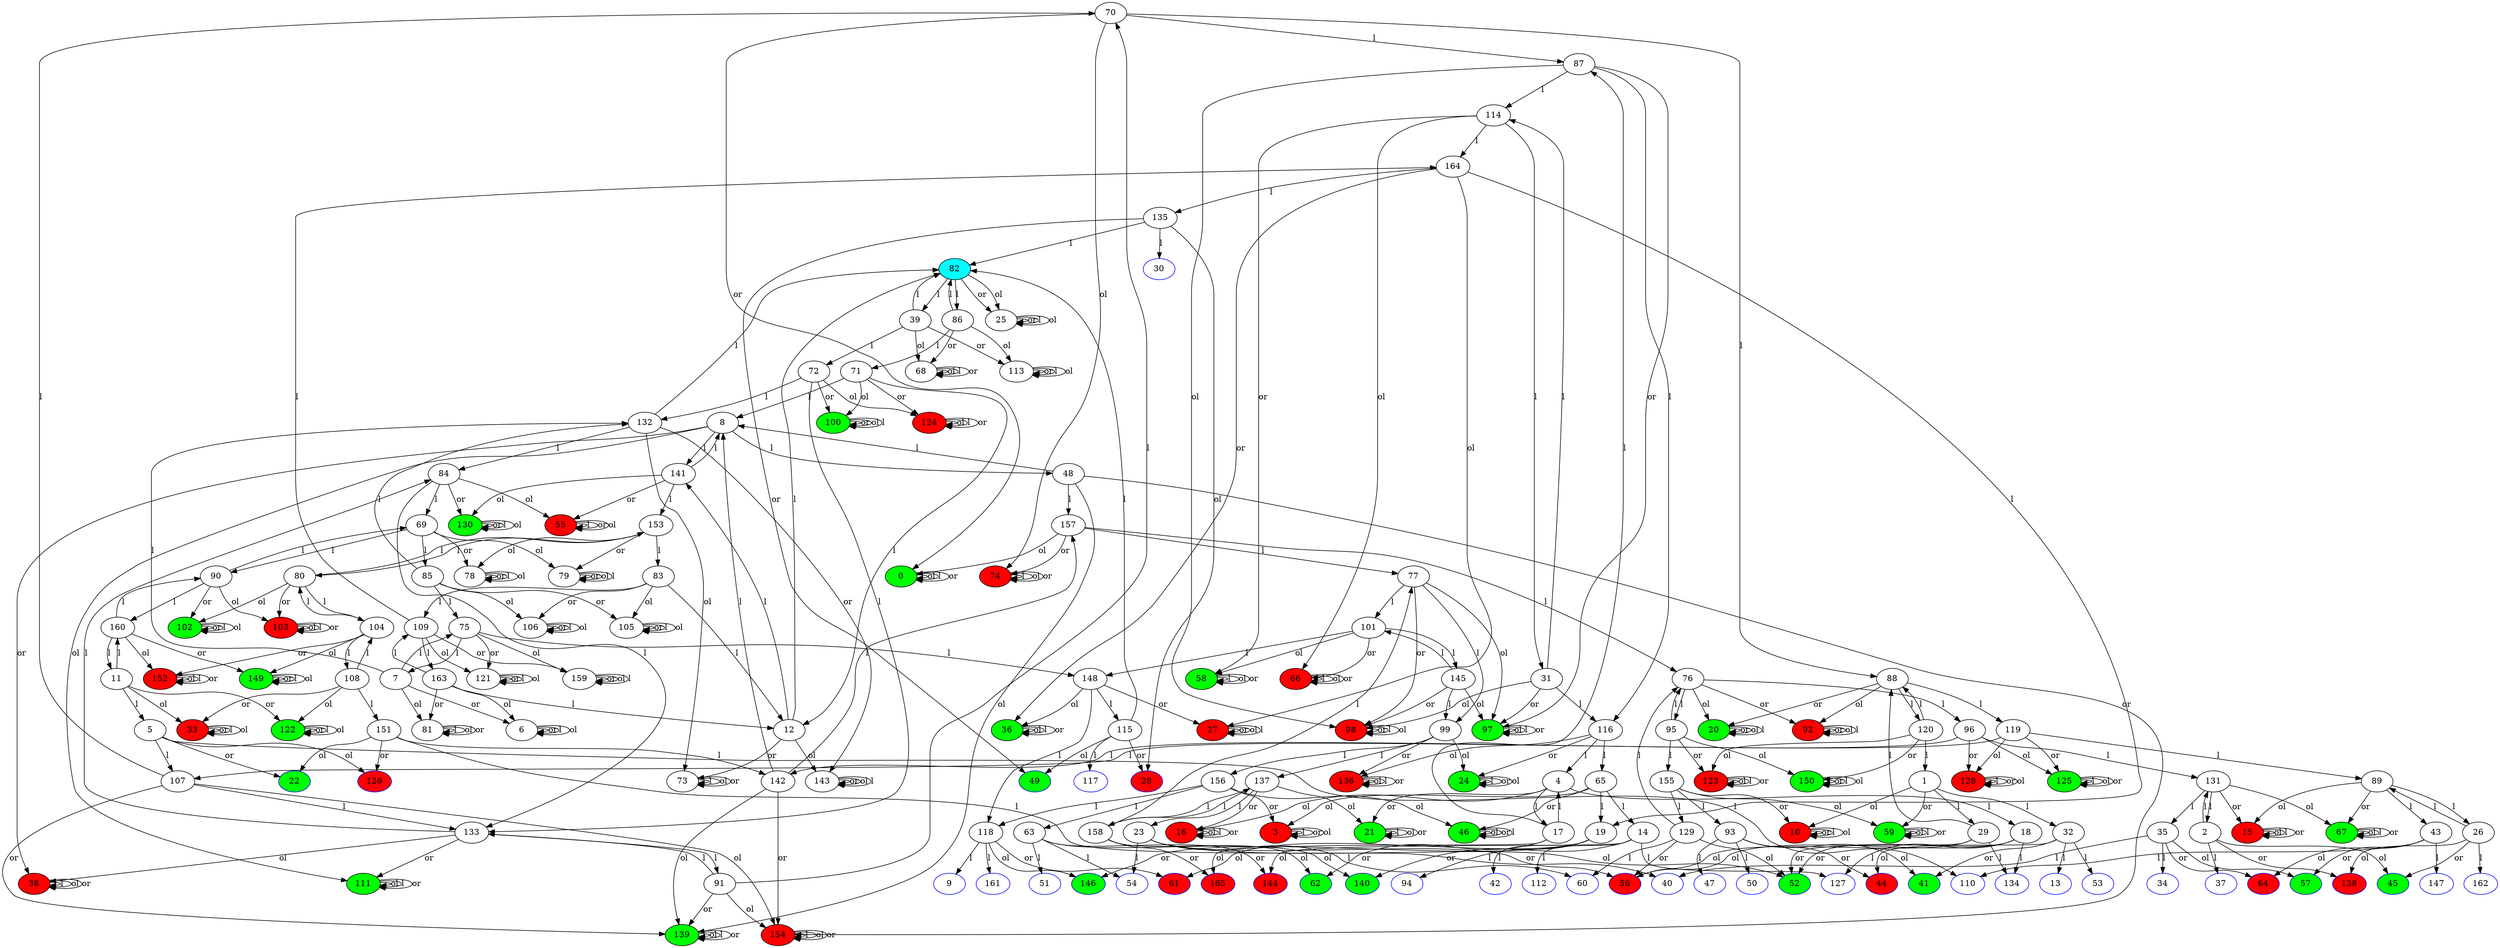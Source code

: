 digraph bmdp {
	0 [label="0", style=filled, fillcolor=green];
	1 [label="1"];
	2 [label="2"];
	3 [label="3", style=filled, fillcolor=red];
	4 [label="4"];
	5 [label="5"];
	6 [label="6"];
	7 [label="7"];
	8 [label="8"];
	9 [label="9", color=blue];
	10 [label="10", style=filled, fillcolor=red];
	11 [label="11"];
	12 [label="12"];
	13 [label="13", color=blue];
	14 [label="14"];
	15 [label="15", style=filled, fillcolor=red];
	16 [label="16", style=filled, fillcolor=red];
	17 [label="17"];
	18 [label="18"];
	19 [label="19"];
	20 [label="20", style=filled, fillcolor=green];
	21 [label="21", style=filled, fillcolor=green];
	22 [label="22", style=filled, fillcolor=green, color=blue];
	23 [label="23"];
	24 [label="24", style=filled, fillcolor=green];
	25 [label="25"];
	26 [label="26"];
	27 [label="27", style=filled, fillcolor=red];
	28 [label="28", style=filled, fillcolor=red, color=blue];
	29 [label="29"];
	30 [label="30", color=blue];
	31 [label="31"];
	32 [label="32"];
	33 [label="33", style=filled, fillcolor=red];
	34 [label="34", color=blue];
	35 [label="35"];
	36 [label="36", style=filled, fillcolor=green];
	37 [label="37", color=blue];
	38 [label="38", style=filled, fillcolor=red];
	39 [label="39"];
	40 [label="40", color=blue];
	41 [label="41", style=filled, fillcolor=green, color=blue];
	42 [label="42", color=blue];
	43 [label="43"];
	44 [label="44", style=filled, fillcolor=red, color=blue];
	45 [label="45", style=filled, fillcolor=green, color=blue];
	46 [label="46", style=filled, fillcolor=green];
	47 [label="47", color=blue];
	48 [label="48"];
	49 [label="49", style=filled, fillcolor=green, color=blue];
	50 [label="50", color=blue];
	51 [label="51", color=blue];
	52 [label="52", style=filled, fillcolor=green, color=blue];
	53 [label="53", color=blue];
	54 [label="54", color=blue];
	55 [label="55", style=filled, fillcolor=red];
	56 [label="56", style=filled, fillcolor=red, color=blue];
	57 [label="57", style=filled, fillcolor=green, color=blue];
	58 [label="58", style=filled, fillcolor=green];
	59 [label="59", style=filled, fillcolor=green];
	60 [label="60", color=blue];
	61 [label="61", style=filled, fillcolor=red, color=blue];
	62 [label="62", style=filled, fillcolor=green, color=blue];
	63 [label="63"];
	64 [label="64", style=filled, fillcolor=red, color=blue];
	65 [label="65"];
	66 [label="66", style=filled, fillcolor=red];
	67 [label="67", style=filled, fillcolor=green];
	68 [label="68"];
	69 [label="69"];
	70 [label="70"];
	71 [label="71"];
	72 [label="72"];
	73 [label="73"];
	74 [label="74", style=filled, fillcolor=red];
	75 [label="75"];
	76 [label="76"];
	77 [label="77"];
	78 [label="78"];
	79 [label="79"];
	80 [label="80"];
	81 [label="81"];
	82 [label="82", style=filled, fillcolor=cyan];
	83 [label="83"];
	84 [label="84"];
	85 [label="85"];
	86 [label="86"];
	87 [label="87"];
	88 [label="88"];
	89 [label="89"];
	90 [label="90"];
	91 [label="91"];
	92 [label="92", style=filled, fillcolor=red];
	93 [label="93"];
	94 [label="94", color=blue];
	95 [label="95"];
	96 [label="96"];
	97 [label="97", style=filled, fillcolor=green];
	98 [label="98", style=filled, fillcolor=red];
	99 [label="99"];
	100 [label="100", style=filled, fillcolor=green];
	101 [label="101"];
	102 [label="102", style=filled, fillcolor=green];
	103 [label="103", style=filled, fillcolor=red];
	104 [label="104"];
	105 [label="105"];
	106 [label="106"];
	107 [label="107"];
	108 [label="108"];
	109 [label="109"];
	110 [label="110", color=blue];
	111 [label="111", style=filled, fillcolor=green];
	112 [label="112", color=blue];
	113 [label="113"];
	114 [label="114"];
	115 [label="115"];
	116 [label="116"];
	117 [label="117", color=blue];
	118 [label="118"];
	119 [label="119"];
	120 [label="120"];
	121 [label="121"];
	122 [label="122", style=filled, fillcolor=green];
	123 [label="123", style=filled, fillcolor=red];
	124 [label="124", style=filled, fillcolor=red];
	125 [label="125", style=filled, fillcolor=green];
	126 [label="126", style=filled, fillcolor=red, color=blue];
	127 [label="127", color=blue];
	128 [label="128", style=filled, fillcolor=red];
	129 [label="129"];
	130 [label="130", style=filled, fillcolor=green];
	131 [label="131"];
	132 [label="132"];
	133 [label="133"];
	134 [label="134", color=blue];
	135 [label="135"];
	136 [label="136", style=filled, fillcolor=red];
	137 [label="137"];
	138 [label="138", style=filled, fillcolor=red, color=blue];
	139 [label="139", style=filled, fillcolor=green];
	140 [label="140", style=filled, fillcolor=green, color=blue];
	141 [label="141"];
	142 [label="142"];
	143 [label="143"];
	144 [label="144", style=filled, fillcolor=red, color=blue];
	145 [label="145"];
	146 [label="146", style=filled, fillcolor=green, color=blue];
	147 [label="147", color=blue];
	148 [label="148"];
	149 [label="149", style=filled, fillcolor=green];
	150 [label="150", style=filled, fillcolor=green];
	151 [label="151"];
	152 [label="152", style=filled, fillcolor=red];
	153 [label="153"];
	154 [label="154", style=filled, fillcolor=red];
	155 [label="155"];
	156 [label="156"];
	157 [label="157"];
	158 [label="158"];
	159 [label="159"];
	160 [label="160"];
	161 [label="161", color=blue];
	162 [label="162", color=blue];
	163 [label="163"];
	164 [label="164"];
	165 [label="165", style=filled, fillcolor=red, color=blue];
	90 -> 103 [label="ol"];
	130 -> 130 [label="or"];
	154 -> 154 [label="l"];
	32 -> 13 [label="l"];
	32 -> 53 [label="l"];
	135 -> 82 [label="l"];
	135 -> 30 [label="l"];
	159 -> 159 [label="or"];
	84 -> 69 [label="l"];
	84 -> 133 [label="l"];
	148 -> 36 [label="ol"];
	14 -> 140 [label="or"];
	38 -> 38 [label="l"];
	120 -> 88 [label="l"];
	120 -> 1 [label="l"];
	97 -> 97 [label="ol"];
	74 -> 74 [label="l"];
	3 -> 3 [label="l"];
	27 -> 27 [label="or"];
	102 -> 102 [label="or"];
	55 -> 55 [label="l"];
	79 -> 79 [label="or"];
	16 -> 16 [label="ol"];
	91 -> 133 [label="l"];
	91 -> 70 [label="l"];
	115 -> 28 [label="or"];
	68 -> 68 [label="ol"];
	155 -> 59 [label="ol"];
	104 -> 149 [label="ol"];
	81 -> 81 [label="l"];
	148 -> 115 [label="l"];
	148 -> 118 [label="l"];
	156 -> 3 [label="or"];
	39 -> 68 [label="ol"];
	75 -> 159 [label="ol"];
	5 -> 22 [label="or"];
	116 -> 24 [label="or"];
	156 -> 118 [label="l"];
	156 -> 63 [label="l"];
	46 -> 46 [label="ol"];
	133 -> 38 [label="ol"];
	82 -> 25 [label="ol"];
	24 -> 24 [label="l"];
	151 -> 126 [label="or"];
	1 -> 10 [label="ol"];
	76 -> 96 [label="l"];
	76 -> 95 [label="l"];
	163 -> 12 [label="l"];
	163 -> 109 [label="l"];
	6 -> 6 [label="or"];
	89 -> 15 [label="ol"];
	66 -> 66 [label="l"];
	153 -> 80 [label="l"];
	153 -> 83 [label="l"];
	19 -> 146 [label="or"];
	118 -> 9 [label="l"];
	118 -> 161 [label="l"];
	71 -> 124 [label="or"];
	8 -> 111 [label="ol"];
	83 -> 12 [label="l"];
	83 -> 109 [label="l"];
	107 -> 139 [label="or"];
	69 -> 78 [label="or"];
	96 -> 125 [label="ol"];
	73 -> 73 [label="l"];
	125 -> 125 [label="l"];
	31 -> 98 [label="ol"];
	67 -> 67 [label="ol"];
	154 -> 154 [label="ol"];
	20 -> 20 [label="or"];
	119 -> 128 [label="ol"];
	33 -> 33 [label="or"];
	108 -> 33 [label="or"];
	85 -> 105 [label="or"];
	38 -> 38 [label="ol"];
	121 -> 121 [label="or"];
	74 -> 74 [label="ol"];
	16 -> 16 [label="l"];
	143 -> 143 [label="or"];
	68 -> 68 [label="l"];
	155 -> 129 [label="l"];
	155 -> 93 [label="l"];
	128 -> 128 [label="l"];
	104 -> 80 [label="l"];
	104 -> 108 [label="l"];
	81 -> 81 [label="ol"];
	58 -> 58 [label="l"];
	145 -> 99 [label="l"];
	145 -> 101 [label="l"];
	11 -> 122 [label="or"];
	86 -> 68 [label="or"];
	132 -> 73 [label="ol"];
	39 -> 72 [label="l"];
	39 -> 82 [label="l"];
	63 -> 144 [label="or"];
	0 -> 0 [label="ol"];
	122 -> 122 [label="or"];
	75 -> 148 [label="l"];
	75 -> 7 [label="l"];
	99 -> 136 [label="or"];
	139 -> 139 [label="ol"];
	29 -> 88 [label="l"];
	29 -> 134 [label="l"];
	88 -> 92 [label="ol"];
	128 -> 128 [label="or"];
	157 -> 74 [label="or"];
	23 -> 52 [label="ol"];
	89 -> 67 [label="or"];
	59 -> 59 [label="ol"];
	97 -> 97 [label="l"];
	12 -> 73 [label="or"];
	111 -> 111 [label="ol"];
	48 -> 154 [label="or"];
	25 -> 25 [label="or"];
	100 -> 100 [label="or"];
	77 -> 98 [label="or"];
	113 -> 113 [label="or"];
	66 -> 66 [label="ol"];
	153 -> 78 [label="ol"];
	130 -> 130 [label="l"];
	118 -> 146 [label="ol"];
	158 -> 165 [label="or"];
	8 -> 48 [label="l"];
	8 -> 141 [label="l"];
	135 -> 49 [label="or"];
	14 -> 112 [label="l"];
	14 -> 127 [label="l"];
	96 -> 131 [label="l"];
	96 -> 142 [label="l"];
	73 -> 73 [label="ol"];
	160 -> 152 [label="ol"];
	26 -> 45 [label="or"];
	137 -> 158 [label="l"];
	137 -> 23 [label="l"];
	3 -> 3 [label="or"];
	125 -> 125 [label="ol"];
	78 -> 78 [label="or"];
	102 -> 102 [label="l"];
	31 -> 114 [label="l"];
	31 -> 116 [label="l"];
	55 -> 55 [label="or"];
	114 -> 58 [label="or"];
	67 -> 67 [label="l"];
	91 -> 139 [label="or"];
	131 -> 67 [label="ol"];
	21 -> 21 [label="l"];
	119 -> 89 [label="l"];
	119 -> 107 [label="l"];
	80 -> 102 [label="ol"];
	73 -> 73 [label="or"];
	109 -> 163 [label="l"];
	109 -> 164 [label="l"];
	149 -> 149 [label="or"];
	15 -> 15 [label="ol"];
	4 -> 21 [label="or"];
	103 -> 103 [label="ol"];
	17 -> 62 [label="or"];
	92 -> 92 [label="or"];
	132 -> 82 [label="l"];
	132 -> 84 [label="l"];
	105 -> 105 [label="or"];
	58 -> 58 [label="ol"];
	145 -> 97 [label="ol"];
	150 -> 150 [label="or"];
	0 -> 0 [label="l"];
	139 -> 139 [label="l"];
	163 -> 81 [label="or"];
	29 -> 56 [label="ol"];
	6 -> 6 [label="l"];
	88 -> 120 [label="l"];
	88 -> 119 [label="l"];
	65 -> 3 [label="ol"];
	152 -> 152 [label="ol"];
	18 -> 52 [label="or"];
	129 -> 76 [label="l"];
	129 -> 60 [label="l"];
	70 -> 0 [label="or"];
	23 -> 60 [label="l"];
	23 -> 54 [label="l"];
	106 -> 106 [label="or"];
	59 -> 59 [label="l"];
	83 -> 106 [label="or"];
	36 -> 36 [label="ol"];
	65 -> 19 [label="l"];
	65 -> 14 [label="l"];
	111 -> 111 [label="l"];
	72 -> 124 [label="ol"];
	124 -> 124 [label="ol"];
	101 -> 145 [label="l"];
	101 -> 148 [label="l"];
	141 -> 55 [label="or"];
	7 -> 81 [label="ol"];
	43 -> 64 [label="ol"];
	130 -> 130 [label="ol"];
	95 -> 150 [label="ol"];
	32 -> 41 [label="or"];
	84 -> 130 [label="or"];
	14 -> 144 [label="ol"];
	120 -> 150 [label="or"];
	97 -> 97 [label="or"];
	137 -> 21 [label="ol"];
	102 -> 102 [label="ol"];
	142 -> 154 [label="or"];
	131 -> 2 [label="l"];
	131 -> 35 [label="l"];
	155 -> 10 [label="or"];
	21 -> 21 [label="ol"];
	80 -> 104 [label="l"];
	80 -> 153 [label="l"];
	10 -> 10 [label="or"];
	109 -> 121 [label="ol"];
	86 -> 82 [label="l"];
	86 -> 71 [label="l"];
	15 -> 15 [label="l"];
	39 -> 113 [label="or"];
	98 -> 98 [label="or"];
	122 -> 122 [label="l"];
	75 -> 121 [label="or"];
	5 -> 107 [label="l"];
	5 -> 110 [label="l"];
	103 -> 103 [label="l"];
	116 -> 136 [label="ol"];
	93 -> 50 [label="l"];
	93 -> 47 [label="l"];
	133 -> 111 [label="or"];
	93 -> 44 [label="or"];
	35 -> 57 [label="ol"];
	164 -> 36 [label="or"];
	87 -> 98 [label="ol"];
	24 -> 24 [label="or"];
	1 -> 59 [label="or"];
	123 -> 123 [label="ol"];
	76 -> 92 [label="or"];
	6 -> 6 [label="ol"];
	152 -> 152 [label="l"];
	129 -> 52 [label="ol"];
	158 -> 137 [label="l"];
	158 -> 77 [label="l"];
	36 -> 36 [label="l"];
	72 -> 132 [label="l"];
	72 -> 133 [label="l"];
	136 -> 136 [label="ol"];
	2 -> 138 [label="or"];
	26 -> 89 [label="l"];
	26 -> 162 [label="l"];
	124 -> 124 [label="l"];
	101 -> 58 [label="ol"];
	78 -> 78 [label="l"];
	7 -> 75 [label="l"];
	7 -> 132 [label="l"];
	31 -> 97 [label="or"];
	90 -> 102 [label="or"];
	114 -> 164 [label="l"];
	114 -> 31 [label="l"];
	43 -> 147 [label="l"];
	43 -> 110 [label="l"];
	67 -> 67 [label="or"];
	20 -> 20 [label="ol"];
	95 -> 155 [label="l"];
	95 -> 76 [label="l"];
	119 -> 125 [label="or"];
	159 -> 159 [label="ol"];
	33 -> 33 [label="l"];
	108 -> 122 [label="ol"];
	148 -> 27 [label="or"];
	85 -> 75 [label="l"];
	85 -> 132 [label="l"];
	121 -> 121 [label="l"];
	27 -> 27 [label="ol"];
	79 -> 79 [label="ol"];
	16 -> 16 [label="or"];
	115 -> 49 [label="ol"];
	68 -> 68 [label="or"];
	104 -> 152 [label="or"];
	81 -> 81 [label="or"];
	86 -> 113 [label="ol"];
	150 -> 150 [label="l"];
	122 -> 122 [label="ol"];
	139 -> 139 [label="or"];
	5 -> 126 [label="ol"];
	128 -> 128 [label="ol"];
	18 -> 134 [label="l"];
	18 -> 127 [label="l"];
	116 -> 65 [label="l"];
	116 -> 4 [label="l"];
	93 -> 41 [label="ol"];
	46 -> 46 [label="or"];
	70 -> 88 [label="l"];
	70 -> 87 [label="l"];
	157 -> 76 [label="l"];
	157 -> 77 [label="l"];
	23 -> 56 [label="or"];
	82 -> 25 [label="or"];
	106 -> 106 [label="l"];
	35 -> 40 [label="l"];
	35 -> 34 [label="l"];
	59 -> 59 [label="or"];
	12 -> 143 [label="ol"];
	132 -> 143 [label="or"];
	87 -> 114 [label="l"];
	87 -> 116 [label="l"];
	111 -> 111 [label="or"];
	48 -> 139 [label="ol"];
	151 -> 22 [label="ol"];
	25 -> 25 [label="l"];
	123 -> 123 [label="l"];
	100 -> 100 [label="ol"];
	77 -> 99 [label="l"];
	77 -> 101 [label="l"];
	113 -> 113 [label="l"];
	153 -> 79 [label="or"];
	19 -> 61 [label="ol"];
	71 -> 100 [label="ol"];
	158 -> 62 [label="ol"];
	8 -> 38 [label="or"];
	160 -> 90 [label="l"];
	160 -> 11 [label="l"];
	107 -> 154 [label="ol"];
	96 -> 128 [label="or"];
	136 -> 136 [label="l"];
	26 -> 138 [label="ol"];
	125 -> 125 [label="or"];
	78 -> 78 [label="ol"];
	142 -> 8 [label="l"];
	142 -> 157 [label="l"];
	114 -> 66 [label="ol"];
	154 -> 154 [label="or"];
	20 -> 20 [label="l"];
	131 -> 15 [label="or"];
	159 -> 159 [label="l"];
	33 -> 33 [label="ol"];
	10 -> 10 [label="l"];
	108 -> 104 [label="l"];
	108 -> 151 [label="l"];
	85 -> 106 [label="ol"];
	38 -> 38 [label="or"];
	149 -> 149 [label="l"];
	15 -> 15 [label="or"];
	121 -> 121 [label="ol"];
	74 -> 74 [label="or"];
	98 -> 98 [label="l"];
	27 -> 27 [label="l"];
	4 -> 16 [label="ol"];
	79 -> 79 [label="l"];
	103 -> 103 [label="or"];
	143 -> 143 [label="ol"];
	17 -> 4 [label="l"];
	17 -> 87 [label="l"];
	115 -> 82 [label="l"];
	115 -> 117 [label="l"];
	92 -> 92 [label="ol"];
	69 -> 90 [label="l"];
	69 -> 85 [label="l"];
	105 -> 105 [label="l"];
	145 -> 98 [label="or"];
	11 -> 33 [label="ol"];
	152 -> 152 [label="or"];
	63 -> 140 [label="ol"];
	150 -> 150 [label="ol"];
	0 -> 0 [label="or"];
	99 -> 24 [label="ol"];
	29 -> 52 [label="or"];
	88 -> 20 [label="or"];
	65 -> 46 [label="or"];
	18 -> 56 [label="ol"];
	70 -> 74 [label="ol"];
	157 -> 0 [label="ol"];
	106 -> 106 [label="ol"];
	12 -> 82 [label="l"];
	12 -> 141 [label="l"];
	48 -> 8 [label="l"];
	48 -> 157 [label="l"];
	151 -> 40 [label="l"];
	151 -> 142 [label="l"];
	25 -> 25 [label="ol"];
	2 -> 131 [label="l"];
	2 -> 37 [label="l"];
	100 -> 100 [label="l"];
	77 -> 97 [label="ol"];
	164 -> 27 [label="ol"];
	141 -> 8 [label="l"];
	141 -> 153 [label="l"];
	7 -> 6 [label="or"];
	113 -> 113 [label="ol"];
	66 -> 66 [label="or"];
	90 -> 160 [label="l"];
	90 -> 69 [label="l"];
	19 -> 42 [label="l"];
	19 -> 94 [label="l"];
	43 -> 57 [label="or"];
	118 -> 61 [label="or"];
	71 -> 8 [label="l"];
	71 -> 12 [label="l"];
	95 -> 123 [label="or"];
	32 -> 44 [label="ol"];
	135 -> 28 [label="ol"];
	107 -> 133 [label="l"];
	107 -> 70 [label="l"];
	84 -> 55 [label="ol"];
	136 -> 136 [label="or"];
	120 -> 123 [label="ol"];
	160 -> 149 [label="or"];
	137 -> 16 [label="or"];
	3 -> 3 [label="ol"];
	55 -> 55 [label="ol"];
	142 -> 139 [label="ol"];
	91 -> 154 [label="ol"];
	21 -> 21 [label="or"];
	80 -> 103 [label="or"];
	10 -> 10 [label="ol"];
	109 -> 159 [label="or"];
	149 -> 149 [label="ol"];
	98 -> 98 [label="ol"];
	4 -> 17 [label="l"];
	4 -> 18 [label="l"];
	143 -> 143 [label="l"];
	17 -> 165 [label="ol"];
	92 -> 92 [label="l"];
	69 -> 79 [label="ol"];
	156 -> 46 [label="ol"];
	46 -> 46 [label="l"];
	133 -> 91 [label="l"];
	133 -> 84 [label="l"];
	105 -> 105 [label="ol"];
	58 -> 58 [label="or"];
	82 -> 86 [label="l"];
	82 -> 39 [label="l"];
	11 -> 160 [label="l"];
	11 -> 5 [label="l"];
	35 -> 64 [label="or"];
	63 -> 51 [label="l"];
	63 -> 54 [label="l"];
	87 -> 97 [label="or"];
	24 -> 24 [label="ol"];
	1 -> 32 [label="l"];
	1 -> 29 [label="l"];
	99 -> 137 [label="l"];
	99 -> 156 [label="l"];
	123 -> 123 [label="or"];
	76 -> 20 [label="ol"];
	163 -> 6 [label="ol"];
	89 -> 26 [label="l"];
	89 -> 43 [label="l"];
	129 -> 56 [label="or"];
	101 -> 66 [label="or"];
	83 -> 105 [label="ol"];
	36 -> 36 [label="or"];
	72 -> 100 [label="or"];
	2 -> 45 [label="ol"];
	124 -> 124 [label="or"];
	164 -> 19 [label="l"];
	164 -> 135 [label="l"];
	141 -> 130 [label="ol"];
}